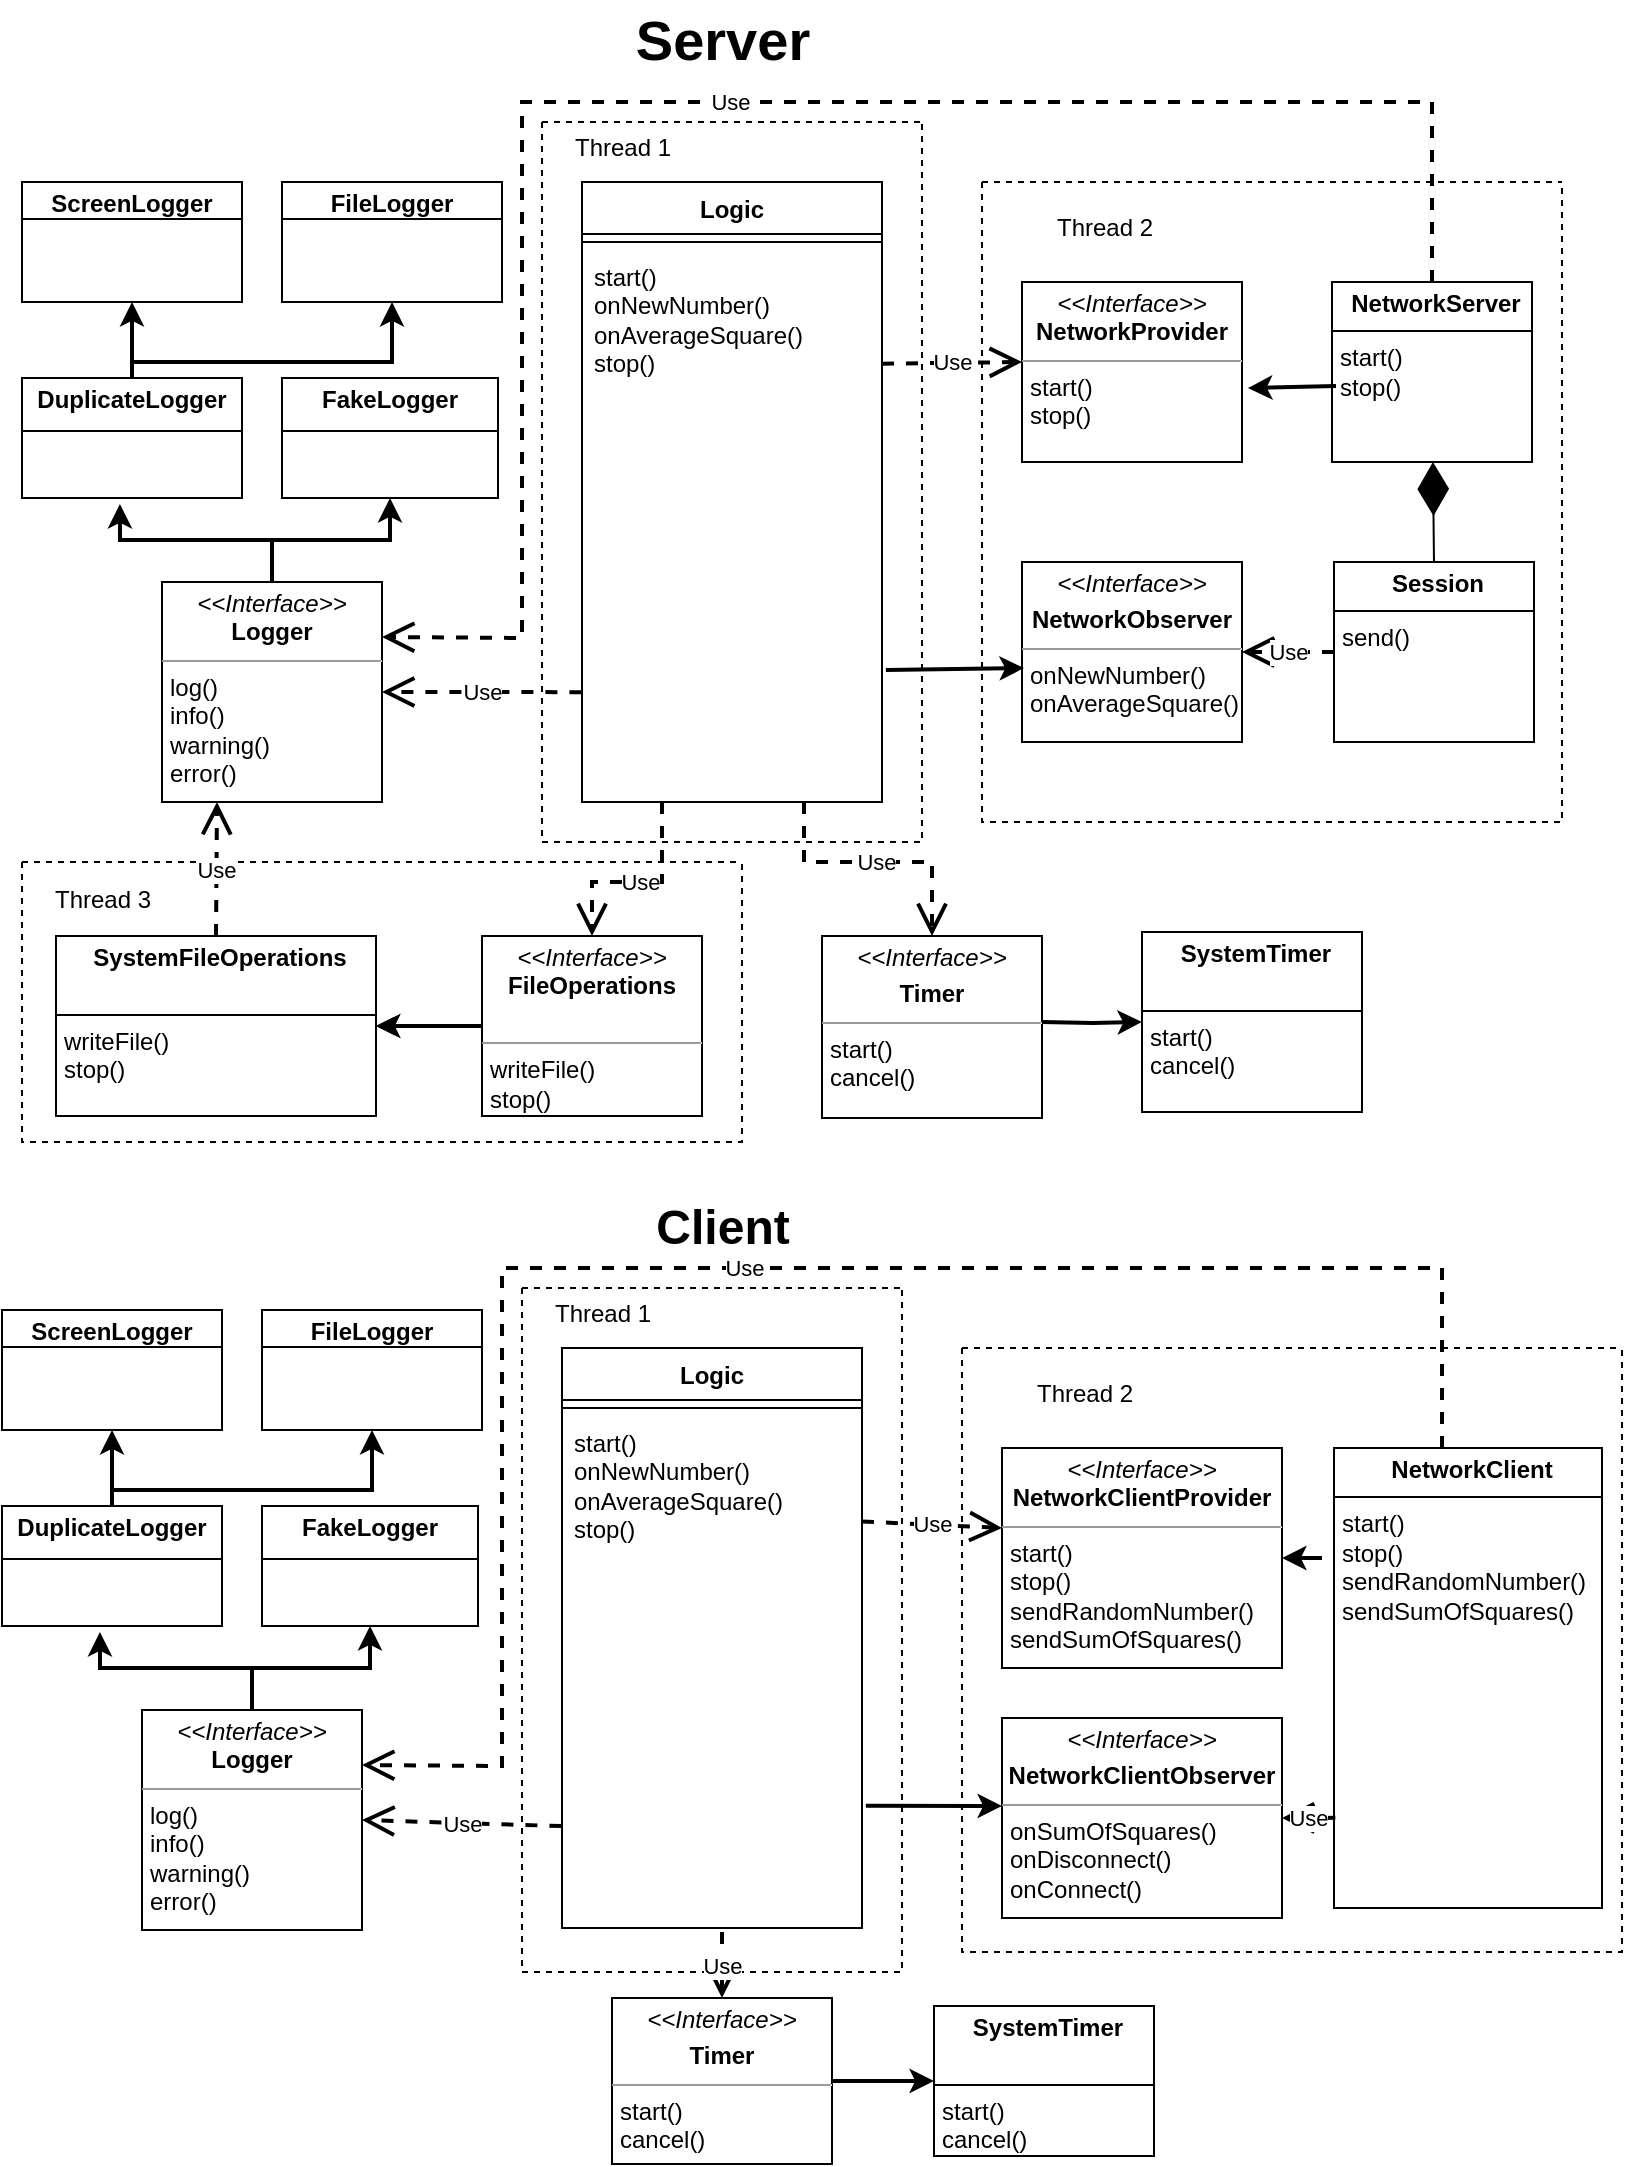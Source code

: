 <mxfile version="26.2.2">
  <diagram name="Page-1" id="c4acf3e9-155e-7222-9cf6-157b1a14988f">
    <mxGraphModel dx="844" dy="545" grid="1" gridSize="10" guides="1" tooltips="1" connect="1" arrows="1" fold="1" page="1" pageScale="1" pageWidth="850" pageHeight="1100" background="none" math="0" shadow="0">
      <root>
        <mxCell id="0" />
        <mxCell id="1" parent="0" />
        <mxCell id="ifsXWIb-73GObZmsJjH4-14" style="edgeStyle=orthogonalEdgeStyle;rounded=0;orthogonalLoop=1;jettySize=auto;html=1;exitX=0.5;exitY=0;exitDx=0;exitDy=0;entryX=0.5;entryY=1;entryDx=0;entryDy=0;strokeWidth=2;" parent="1" source="5d2195bd80daf111-19" target="awYQYSeKbYUx0vMZh93B-6" edge="1">
          <mxGeometry relative="1" as="geometry" />
        </mxCell>
        <mxCell id="5d2195bd80daf111-19" value="&lt;p style=&quot;margin:0px;margin-top:4px;text-align:center;&quot;&gt;&lt;i&gt;&amp;lt;&amp;lt;Interface&amp;gt;&amp;gt;&lt;/i&gt;&lt;br&gt;&lt;b&gt;Logger&lt;/b&gt;&lt;/p&gt;&lt;hr size=&quot;1&quot;&gt;&lt;p style=&quot;margin:0px;margin-left:4px;&quot;&gt;log()&lt;/p&gt;&lt;p style=&quot;margin:0px;margin-left:4px;&quot;&gt;info()&lt;/p&gt;&lt;p style=&quot;margin:0px;margin-left:4px;&quot;&gt;warning()&lt;/p&gt;&lt;p style=&quot;margin:0px;margin-left:4px;&quot;&gt;error()&lt;/p&gt;" style="verticalAlign=top;align=left;overflow=fill;fontSize=12;fontFamily=Helvetica;html=1;rounded=0;shadow=0;comic=0;labelBackgroundColor=none;strokeWidth=1" parent="1" vertex="1">
          <mxGeometry x="120" y="305" width="110" height="110" as="geometry" />
        </mxCell>
        <mxCell id="awYQYSeKbYUx0vMZh93B-1" value="Logic" style="swimlane;fontStyle=1;align=center;verticalAlign=top;childLayout=stackLayout;horizontal=1;startSize=26;horizontalStack=0;resizeParent=1;resizeParentMax=0;resizeLast=0;collapsible=1;marginBottom=0;whiteSpace=wrap;html=1;" parent="1" vertex="1">
          <mxGeometry x="330" y="105" width="150" height="310" as="geometry" />
        </mxCell>
        <mxCell id="awYQYSeKbYUx0vMZh93B-3" value="" style="line;strokeWidth=1;fillColor=none;align=left;verticalAlign=middle;spacingTop=-1;spacingLeft=3;spacingRight=3;rotatable=0;labelPosition=right;points=[];portConstraint=eastwest;strokeColor=inherit;" parent="awYQYSeKbYUx0vMZh93B-1" vertex="1">
          <mxGeometry y="26" width="150" height="8" as="geometry" />
        </mxCell>
        <mxCell id="awYQYSeKbYUx0vMZh93B-4" value="&lt;div&gt;start()&lt;/div&gt;&lt;div&gt;onNewNumber()&lt;/div&gt;&lt;div&gt;onAverageSquare()&amp;nbsp;&lt;/div&gt;&lt;div&gt;&lt;span style=&quot;background-color: transparent; color: light-dark(rgb(0, 0, 0), rgb(255, 255, 255));&quot;&gt;stop()&lt;/span&gt;&lt;/div&gt;" style="text;strokeColor=none;fillColor=none;align=left;verticalAlign=top;spacingLeft=4;spacingRight=4;overflow=hidden;rotatable=0;points=[[0,0.5],[1,0.5]];portConstraint=eastwest;whiteSpace=wrap;html=1;" parent="awYQYSeKbYUx0vMZh93B-1" vertex="1">
          <mxGeometry y="34" width="150" height="276" as="geometry" />
        </mxCell>
        <mxCell id="awYQYSeKbYUx0vMZh93B-7" value="&lt;p style=&quot;margin:0px;margin-top:4px;text-align:center;&quot;&gt;&lt;/p&gt;&lt;div style=&quot;text-align: center; height: 2px;&quot;&gt;&lt;b&gt;DuplicateLogger&lt;/b&gt;&lt;/div&gt;&lt;div style=&quot;text-align: center;&quot;&gt;&lt;br&gt;&lt;/div&gt;&lt;hr size=&quot;1&quot; style=&quot;border-style:solid;&quot;&gt;&lt;div style=&quot;height:2px;&quot;&gt;&lt;/div&gt;" style="verticalAlign=top;align=left;overflow=fill;html=1;whiteSpace=wrap;" parent="1" vertex="1">
          <mxGeometry x="50" y="203" width="110" height="60" as="geometry" />
        </mxCell>
        <mxCell id="awYQYSeKbYUx0vMZh93B-8" value="" style="endArrow=block;dashed=1;endFill=0;endSize=12;html=1;rounded=0;" parent="1" target="awYQYSeKbYUx0vMZh93B-6" edge="1">
          <mxGeometry width="160" relative="1" as="geometry">
            <mxPoint x="210" y="245" as="sourcePoint" />
            <mxPoint x="370" y="245" as="targetPoint" />
          </mxGeometry>
        </mxCell>
        <mxCell id="awYQYSeKbYUx0vMZh93B-6" value="&lt;p style=&quot;margin:0px;margin-top:4px;text-align:center;&quot;&gt;&lt;/p&gt;&lt;div style=&quot;text-align: center; height: 2px;&quot;&gt;&lt;b&gt;FakeLogger&lt;/b&gt;&lt;/div&gt;&lt;div style=&quot;text-align: center;&quot;&gt;&lt;br&gt;&lt;/div&gt;&lt;hr size=&quot;1&quot; style=&quot;border-style:solid;&quot;&gt;&lt;div style=&quot;height:2px;&quot;&gt;&lt;/div&gt;" style="verticalAlign=top;align=left;overflow=fill;html=1;whiteSpace=wrap;" parent="1" vertex="1">
          <mxGeometry x="180" y="203" width="108" height="60" as="geometry" />
        </mxCell>
        <mxCell id="awYQYSeKbYUx0vMZh93B-9" value="&lt;p style=&quot;margin:0px;margin-top:4px;text-align:center;&quot;&gt;&lt;/p&gt;&lt;div style=&quot;text-align: center; height: 2px;&quot;&gt;&lt;b&gt;ScreenLogger&lt;/b&gt;&lt;/div&gt;&lt;div style=&quot;text-align: center; height: 2px;&quot;&gt;&lt;b&gt;&lt;br&gt;&lt;/b&gt;&lt;/div&gt;&lt;div style=&quot;text-align: center; height: 2px;&quot;&gt;&lt;b&gt;&lt;br&gt;&lt;/b&gt;&lt;/div&gt;&lt;div style=&quot;text-align: center; height: 2px;&quot;&gt;&lt;b&gt;&lt;br&gt;&lt;/b&gt;&lt;/div&gt;&lt;hr size=&quot;1&quot; style=&quot;border-style:solid;&quot;&gt;&lt;div style=&quot;height:2px;&quot;&gt;&lt;/div&gt;" style="verticalAlign=top;align=left;overflow=fill;html=1;whiteSpace=wrap;" parent="1" vertex="1">
          <mxGeometry x="50" y="105" width="110" height="60" as="geometry" />
        </mxCell>
        <mxCell id="awYQYSeKbYUx0vMZh93B-10" value="&lt;p style=&quot;margin:0px;margin-top:4px;text-align:center;&quot;&gt;&lt;/p&gt;&lt;div style=&quot;text-align: center; height: 2px;&quot;&gt;&lt;b&gt;FileLogger&lt;/b&gt;&lt;/div&gt;&lt;div style=&quot;text-align: center; height: 2px;&quot;&gt;&lt;b&gt;&lt;br&gt;&lt;/b&gt;&lt;/div&gt;&lt;div style=&quot;text-align: center; height: 2px;&quot;&gt;&lt;b&gt;&lt;br&gt;&lt;/b&gt;&lt;/div&gt;&lt;div style=&quot;text-align: center; height: 2px;&quot;&gt;&lt;b&gt;&lt;br&gt;&lt;/b&gt;&lt;/div&gt;&lt;hr size=&quot;1&quot; style=&quot;text-align: center; border-style: solid;&quot;&gt;&lt;div style=&quot;text-align: center; height: 2px;&quot;&gt;&lt;/div&gt;" style="verticalAlign=top;align=left;overflow=fill;html=1;whiteSpace=wrap;" parent="1" vertex="1">
          <mxGeometry x="180" y="105" width="110" height="60" as="geometry" />
        </mxCell>
        <mxCell id="awYQYSeKbYUx0vMZh93B-21" value="Use" style="endArrow=open;endSize=12;dashed=1;html=1;rounded=0;exitX=1;exitY=0.206;exitDx=0;exitDy=0;exitPerimeter=0;strokeWidth=2;" parent="1" source="awYQYSeKbYUx0vMZh93B-4" edge="1">
          <mxGeometry width="160" relative="1" as="geometry">
            <mxPoint x="340" y="375" as="sourcePoint" />
            <mxPoint x="550" y="195" as="targetPoint" />
          </mxGeometry>
        </mxCell>
        <mxCell id="ifsXWIb-73GObZmsJjH4-1" value="&lt;font style=&quot;font-size: 28px;&quot;&gt;Server&lt;/font&gt;" style="text;strokeColor=none;fillColor=none;html=1;fontSize=24;fontStyle=1;verticalAlign=middle;align=center;" parent="1" vertex="1">
          <mxGeometry x="350" y="14" width="100" height="40" as="geometry" />
        </mxCell>
        <mxCell id="9rtWaW6Knd6fskqEHbHs-8" value="" style="edgeStyle=orthogonalEdgeStyle;rounded=0;orthogonalLoop=1;jettySize=auto;html=1;" edge="1" parent="1" source="ifsXWIb-73GObZmsJjH4-2" target="ifsXWIb-73GObZmsJjH4-4">
          <mxGeometry relative="1" as="geometry" />
        </mxCell>
        <mxCell id="ifsXWIb-73GObZmsJjH4-2" value="&lt;p style=&quot;margin:0px;margin-top:4px;text-align:center;&quot;&gt;&lt;i&gt;&amp;lt;&amp;lt;Interface&amp;gt;&amp;gt;&lt;/i&gt;&lt;br&gt;&lt;b&gt;FileOperations&lt;/b&gt;&lt;/p&gt;&lt;p style=&quot;margin:0px;margin-left:4px;&quot;&gt;&lt;br&gt;&lt;/p&gt;&lt;hr size=&quot;1&quot;&gt;&lt;p style=&quot;margin:0px;margin-left:4px;&quot;&gt;writeFile()&lt;/p&gt;&lt;p style=&quot;margin:0px;margin-left:4px;&quot;&gt;stop()&lt;/p&gt;" style="verticalAlign=top;align=left;overflow=fill;fontSize=12;fontFamily=Helvetica;html=1;rounded=0;shadow=0;comic=0;labelBackgroundColor=none;strokeWidth=1" parent="1" vertex="1">
          <mxGeometry x="280" y="482" width="110" height="90" as="geometry" />
        </mxCell>
        <mxCell id="ifsXWIb-73GObZmsJjH4-4" value="&lt;p style=&quot;margin:0px;margin-top:4px;text-align:center;&quot;&gt;&lt;/p&gt;&lt;p style=&quot;text-align: center; margin: 0px 0px 0px 4px;&quot;&gt;&lt;b&gt;SystemFileOperations&lt;/b&gt;&lt;/p&gt;&lt;p style=&quot;text-align: center; margin: 0px 0px 0px 4px;&quot;&gt;&lt;br&gt;&lt;/p&gt;&lt;hr size=&quot;1&quot; style=&quot;border-style:solid;&quot;&gt;&lt;p style=&quot;text-wrap-mode: nowrap; margin: 0px 0px 0px 4px;&quot;&gt;writeFile()&lt;/p&gt;&lt;p style=&quot;text-wrap-mode: nowrap; margin: 0px 0px 0px 4px;&quot;&gt;stop()&lt;/p&gt;" style="verticalAlign=top;align=left;overflow=fill;html=1;whiteSpace=wrap;" parent="1" vertex="1">
          <mxGeometry x="67" y="482" width="160" height="90" as="geometry" />
        </mxCell>
        <mxCell id="ifsXWIb-73GObZmsJjH4-7" value="Use" style="endArrow=open;endSize=12;dashed=1;html=1;rounded=0;entryX=1;entryY=0.5;entryDx=0;entryDy=0;strokeWidth=2;exitX=-0.002;exitY=0.801;exitDx=0;exitDy=0;exitPerimeter=0;" parent="1" target="5d2195bd80daf111-19" edge="1" source="awYQYSeKbYUx0vMZh93B-4">
          <mxGeometry width="160" relative="1" as="geometry">
            <mxPoint x="328" y="375" as="sourcePoint" />
            <mxPoint x="560" y="205" as="targetPoint" />
          </mxGeometry>
        </mxCell>
        <mxCell id="ifsXWIb-73GObZmsJjH4-8" value="Use" style="endArrow=open;endSize=12;dashed=1;html=1;rounded=0;strokeWidth=2;entryX=0.5;entryY=0;entryDx=0;entryDy=0;" parent="1" target="ifsXWIb-73GObZmsJjH4-2" edge="1">
          <mxGeometry width="160" relative="1" as="geometry">
            <mxPoint x="370" y="415" as="sourcePoint" />
            <mxPoint x="340" y="475" as="targetPoint" />
            <Array as="points">
              <mxPoint x="370" y="455" />
              <mxPoint x="335" y="455" />
            </Array>
          </mxGeometry>
        </mxCell>
        <mxCell id="ifsXWIb-73GObZmsJjH4-9" value="&lt;p style=&quot;margin:0px;margin-top:4px;text-align:center;&quot;&gt;&lt;i&gt;&amp;lt;&amp;lt;Interface&amp;gt;&amp;gt;&lt;/i&gt;&lt;br&gt;&lt;b&gt;NetworkProvider&lt;/b&gt;&lt;/p&gt;&lt;hr size=&quot;1&quot;&gt;&lt;p style=&quot;margin:0px;margin-left:4px;&quot;&gt;start()&lt;/p&gt;&lt;p style=&quot;margin:0px;margin-left:4px;&quot;&gt;stop()&lt;/p&gt;" style="verticalAlign=top;align=left;overflow=fill;fontSize=12;fontFamily=Helvetica;html=1;rounded=0;shadow=0;comic=0;labelBackgroundColor=none;strokeWidth=1" parent="1" vertex="1">
          <mxGeometry x="550" y="155" width="110" height="90" as="geometry" />
        </mxCell>
        <mxCell id="ifsXWIb-73GObZmsJjH4-10" value="&lt;p style=&quot;margin:0px;margin-top:4px;text-align:center;&quot;&gt;&lt;i&gt;&amp;lt;&amp;lt;Interface&amp;gt;&amp;gt;&lt;/i&gt;&lt;br&gt;&lt;/p&gt;&lt;p style=&quot;margin:0px;margin-top:4px;text-align:center;&quot;&gt;&lt;b style=&quot;&quot;&gt;NetworkObserver&lt;/b&gt;&lt;/p&gt;&lt;hr size=&quot;1&quot;&gt;&lt;p style=&quot;margin:0px;margin-left:4px;&quot;&gt;onNewNumber()&lt;/p&gt;&lt;p style=&quot;margin:0px;margin-left:4px;&quot;&gt;onAverageSquare()&lt;/p&gt;" style="verticalAlign=top;align=left;overflow=fill;fontSize=12;fontFamily=Helvetica;html=1;rounded=0;shadow=0;comic=0;labelBackgroundColor=none;strokeWidth=1" parent="1" vertex="1">
          <mxGeometry x="550" y="295" width="110" height="90" as="geometry" />
        </mxCell>
        <mxCell id="ifsXWIb-73GObZmsJjH4-12" style="edgeStyle=orthogonalEdgeStyle;rounded=0;orthogonalLoop=1;jettySize=auto;html=1;entryX=0.445;entryY=1.05;entryDx=0;entryDy=0;entryPerimeter=0;strokeWidth=2;" parent="1" source="5d2195bd80daf111-19" target="awYQYSeKbYUx0vMZh93B-7" edge="1">
          <mxGeometry relative="1" as="geometry" />
        </mxCell>
        <mxCell id="ifsXWIb-73GObZmsJjH4-19" value="" style="endArrow=classic;html=1;rounded=0;entryX=0.5;entryY=1;entryDx=0;entryDy=0;strokeWidth=2;exitX=0.5;exitY=0;exitDx=0;exitDy=0;" parent="1" source="awYQYSeKbYUx0vMZh93B-7" target="awYQYSeKbYUx0vMZh93B-10" edge="1">
          <mxGeometry width="50" height="50" relative="1" as="geometry">
            <mxPoint x="130" y="205" as="sourcePoint" />
            <mxPoint x="450" y="225" as="targetPoint" />
            <Array as="points">
              <mxPoint x="105" y="195" />
              <mxPoint x="235" y="195" />
            </Array>
          </mxGeometry>
        </mxCell>
        <mxCell id="ifsXWIb-73GObZmsJjH4-21" value="" style="endArrow=classic;html=1;rounded=0;entryX=0.009;entryY=0.589;entryDx=0;entryDy=0;entryPerimeter=0;exitX=1.013;exitY=0.761;exitDx=0;exitDy=0;exitPerimeter=0;strokeWidth=2;" parent="1" source="awYQYSeKbYUx0vMZh93B-4" target="ifsXWIb-73GObZmsJjH4-10" edge="1">
          <mxGeometry width="50" height="50" relative="1" as="geometry">
            <mxPoint x="400" y="275" as="sourcePoint" />
            <mxPoint x="450" y="225" as="targetPoint" />
          </mxGeometry>
        </mxCell>
        <mxCell id="ifsXWIb-73GObZmsJjH4-23" value="" style="endArrow=classic;html=1;rounded=0;entryX=1;entryY=0.5;entryDx=0;entryDy=0;exitX=0;exitY=0.5;exitDx=0;exitDy=0;strokeWidth=2;" parent="1" source="ifsXWIb-73GObZmsJjH4-2" target="ifsXWIb-73GObZmsJjH4-4" edge="1">
          <mxGeometry width="50" height="50" relative="1" as="geometry">
            <mxPoint x="490" y="357" as="sourcePoint" />
            <mxPoint x="561" y="358" as="targetPoint" />
          </mxGeometry>
        </mxCell>
        <mxCell id="ifsXWIb-73GObZmsJjH4-26" value="&lt;p style=&quot;margin:0px;margin-top:4px;text-align:center;&quot;&gt;&lt;/p&gt;&lt;p style=&quot;text-align: center; margin: 0px 0px 0px 4px;&quot;&gt;&lt;b&gt;Session&lt;/b&gt;&lt;/p&gt;&lt;hr size=&quot;1&quot; style=&quot;border-style:solid;&quot;&gt;&lt;p style=&quot;margin: 0px 0px 0px 4px;&quot;&gt;&lt;span style=&quot;text-wrap-mode: nowrap;&quot;&gt;send()&lt;/span&gt;&lt;/p&gt;" style="verticalAlign=top;align=left;overflow=fill;html=1;whiteSpace=wrap;" parent="1" vertex="1">
          <mxGeometry x="706" y="295" width="100" height="90" as="geometry" />
        </mxCell>
        <mxCell id="ifsXWIb-73GObZmsJjH4-28" value="&lt;p style=&quot;margin:0px;margin-top:4px;text-align:center;&quot;&gt;&lt;/p&gt;&lt;p style=&quot;text-align: center; margin: 0px 0px 0px 4px;&quot;&gt;&lt;b&gt;NetworkServer&lt;/b&gt;&lt;/p&gt;&lt;hr size=&quot;1&quot; style=&quot;border-style:solid;&quot;&gt;&lt;p style=&quot;text-wrap-mode: nowrap; margin: 0px 0px 0px 4px;&quot;&gt;start()&lt;/p&gt;&lt;p style=&quot;text-wrap-mode: nowrap; margin: 0px 0px 0px 4px;&quot;&gt;stop()&lt;/p&gt;" style="verticalAlign=top;align=left;overflow=fill;html=1;whiteSpace=wrap;" parent="1" vertex="1">
          <mxGeometry x="705" y="155" width="100" height="90" as="geometry" />
        </mxCell>
        <mxCell id="ifsXWIb-73GObZmsJjH4-29" value="Use" style="endArrow=open;endSize=12;dashed=1;html=1;rounded=0;exitX=0;exitY=0.5;exitDx=0;exitDy=0;strokeWidth=2;entryX=1;entryY=0.5;entryDx=0;entryDy=0;" parent="1" source="ifsXWIb-73GObZmsJjH4-26" target="ifsXWIb-73GObZmsJjH4-10" edge="1">
          <mxGeometry width="160" relative="1" as="geometry">
            <mxPoint x="493" y="206" as="sourcePoint" />
            <mxPoint x="560" y="205" as="targetPoint" />
          </mxGeometry>
        </mxCell>
        <mxCell id="ifsXWIb-73GObZmsJjH4-31" value="" style="endArrow=classic;html=1;rounded=0;entryX=1.027;entryY=0.589;entryDx=0;entryDy=0;entryPerimeter=0;strokeWidth=2;exitX=0.02;exitY=0.578;exitDx=0;exitDy=0;exitPerimeter=0;" parent="1" source="ifsXWIb-73GObZmsJjH4-28" target="ifsXWIb-73GObZmsJjH4-9" edge="1">
          <mxGeometry width="50" height="50" relative="1" as="geometry">
            <mxPoint x="699" y="208" as="sourcePoint" />
            <mxPoint x="561" y="358" as="targetPoint" />
          </mxGeometry>
        </mxCell>
        <mxCell id="ifsXWIb-73GObZmsJjH4-34" value="" style="endArrow=diamondThin;endFill=1;endSize=24;html=1;rounded=0;exitX=0.5;exitY=0;exitDx=0;exitDy=0;" parent="1" source="ifsXWIb-73GObZmsJjH4-26" target="ifsXWIb-73GObZmsJjH4-28" edge="1">
          <mxGeometry width="160" relative="1" as="geometry">
            <mxPoint x="350" y="245" as="sourcePoint" />
            <mxPoint x="510" y="245" as="targetPoint" />
          </mxGeometry>
        </mxCell>
        <mxCell id="ifsXWIb-73GObZmsJjH4-36" value="" style="swimlane;startSize=0;dashed=1;" parent="1" vertex="1">
          <mxGeometry x="50" y="445" width="360" height="140" as="geometry" />
        </mxCell>
        <mxCell id="ifsXWIb-73GObZmsJjH4-37" value="Thread 3" style="text;html=1;align=center;verticalAlign=middle;resizable=0;points=[];autosize=1;strokeColor=none;fillColor=none;" parent="1" vertex="1">
          <mxGeometry x="55" y="449" width="70" height="30" as="geometry" />
        </mxCell>
        <mxCell id="ifsXWIb-73GObZmsJjH4-38" value="" style="swimlane;startSize=0;dashed=1;" parent="1" vertex="1">
          <mxGeometry x="530" y="105" width="290" height="320" as="geometry" />
        </mxCell>
        <mxCell id="ifsXWIb-73GObZmsJjH4-40" value="Thread 2" style="text;html=1;align=center;verticalAlign=middle;resizable=0;points=[];autosize=1;strokeColor=none;fillColor=none;" parent="1" vertex="1">
          <mxGeometry x="556" y="113" width="70" height="30" as="geometry" />
        </mxCell>
        <mxCell id="ifsXWIb-73GObZmsJjH4-41" value="" style="swimlane;startSize=0;dashed=1;" parent="1" vertex="1">
          <mxGeometry x="310" y="75" width="190" height="360" as="geometry" />
        </mxCell>
        <mxCell id="ifsXWIb-73GObZmsJjH4-42" value="Thread 1" style="text;html=1;align=center;verticalAlign=middle;resizable=0;points=[];autosize=1;strokeColor=none;fillColor=none;" parent="1" vertex="1">
          <mxGeometry x="315" y="73" width="70" height="30" as="geometry" />
        </mxCell>
        <mxCell id="ifsXWIb-73GObZmsJjH4-44" value="Client" style="text;strokeColor=none;fillColor=none;html=1;fontSize=24;fontStyle=1;verticalAlign=middle;align=center;" parent="1" vertex="1">
          <mxGeometry x="350" y="608" width="100" height="40" as="geometry" />
        </mxCell>
        <mxCell id="9rtWaW6Knd6fskqEHbHs-1" value="&lt;p style=&quot;margin:0px;margin-top:4px;text-align:center;&quot;&gt;&lt;i&gt;&amp;lt;&amp;lt;Interface&amp;gt;&amp;gt;&lt;/i&gt;&lt;/p&gt;&lt;p style=&quot;margin:0px;margin-top:4px;text-align:center;&quot;&gt;&lt;b&gt;Timer&lt;/b&gt;&lt;br&gt;&lt;/p&gt;&lt;hr size=&quot;1&quot;&gt;&lt;p style=&quot;margin:0px;margin-left:4px;&quot;&gt;start()&lt;/p&gt;&lt;p style=&quot;margin:0px;margin-left:4px;&quot;&gt;cancel()&lt;/p&gt;" style="verticalAlign=top;align=left;overflow=fill;fontSize=12;fontFamily=Helvetica;html=1;rounded=0;shadow=0;comic=0;labelBackgroundColor=none;strokeWidth=1" vertex="1" parent="1">
          <mxGeometry x="450" y="482" width="110" height="91" as="geometry" />
        </mxCell>
        <mxCell id="9rtWaW6Knd6fskqEHbHs-2" value="&lt;p style=&quot;margin:0px;margin-top:4px;text-align:center;&quot;&gt;&lt;/p&gt;&lt;p style=&quot;text-align: center; margin: 0px 0px 0px 4px;&quot;&gt;&lt;b&gt;SystemTimer&lt;/b&gt;&lt;/p&gt;&lt;p style=&quot;text-align: center; margin: 0px 0px 0px 4px;&quot;&gt;&lt;br&gt;&lt;/p&gt;&lt;hr size=&quot;1&quot; style=&quot;border-style:solid;&quot;&gt;&lt;p style=&quot;text-wrap-mode: nowrap; margin: 0px 0px 0px 4px;&quot;&gt;start()&lt;/p&gt;&lt;p style=&quot;text-wrap-mode: nowrap; margin: 0px 0px 0px 4px;&quot;&gt;cancel()&lt;/p&gt;" style="verticalAlign=top;align=left;overflow=fill;html=1;whiteSpace=wrap;" vertex="1" parent="1">
          <mxGeometry x="610" y="480" width="110" height="90" as="geometry" />
        </mxCell>
        <mxCell id="9rtWaW6Knd6fskqEHbHs-6" value="Use" style="endArrow=open;endSize=12;dashed=1;html=1;rounded=0;entryX=0.5;entryY=0;entryDx=0;entryDy=0;strokeWidth=2;exitX=0.74;exitY=1;exitDx=0;exitDy=0;exitPerimeter=0;" edge="1" parent="1" source="awYQYSeKbYUx0vMZh93B-4" target="9rtWaW6Knd6fskqEHbHs-1">
          <mxGeometry width="160" relative="1" as="geometry">
            <mxPoint x="380" y="425" as="sourcePoint" />
            <mxPoint x="345" y="492" as="targetPoint" />
            <Array as="points">
              <mxPoint x="441" y="445" />
              <mxPoint x="505" y="445" />
            </Array>
          </mxGeometry>
        </mxCell>
        <mxCell id="9rtWaW6Knd6fskqEHbHs-9" value="" style="edgeStyle=orthogonalEdgeStyle;rounded=0;orthogonalLoop=1;jettySize=auto;html=1;entryX=0;entryY=0.5;entryDx=0;entryDy=0;strokeWidth=2;" edge="1" parent="1" target="9rtWaW6Knd6fskqEHbHs-2">
          <mxGeometry relative="1" as="geometry">
            <mxPoint x="560" y="525" as="sourcePoint" />
            <mxPoint x="237" y="537" as="targetPoint" />
          </mxGeometry>
        </mxCell>
        <mxCell id="9rtWaW6Knd6fskqEHbHs-13" value="Use" style="endArrow=open;endSize=12;dashed=1;html=1;rounded=0;entryX=1;entryY=0.25;entryDx=0;entryDy=0;strokeWidth=2;exitX=0.5;exitY=0;exitDx=0;exitDy=0;" edge="1" parent="1" source="ifsXWIb-73GObZmsJjH4-28" target="5d2195bd80daf111-19">
          <mxGeometry width="160" relative="1" as="geometry">
            <mxPoint x="820" y="95" as="sourcePoint" />
            <mxPoint x="230" y="370" as="targetPoint" />
            <Array as="points">
              <mxPoint x="755" y="65" />
              <mxPoint x="300" y="65" />
              <mxPoint x="300" y="333" />
            </Array>
          </mxGeometry>
        </mxCell>
        <mxCell id="9rtWaW6Knd6fskqEHbHs-18" value="Use" style="endArrow=open;endSize=12;dashed=1;html=1;rounded=0;entryX=0.25;entryY=1;entryDx=0;entryDy=0;strokeWidth=2;exitX=0.5;exitY=0;exitDx=0;exitDy=0;" edge="1" parent="1" source="ifsXWIb-73GObZmsJjH4-4" target="5d2195bd80daf111-19">
          <mxGeometry width="160" relative="1" as="geometry">
            <mxPoint x="338" y="385" as="sourcePoint" />
            <mxPoint x="240" y="385" as="targetPoint" />
          </mxGeometry>
        </mxCell>
        <mxCell id="9rtWaW6Knd6fskqEHbHs-19" value="" style="endArrow=classic;html=1;rounded=0;entryX=0.5;entryY=1;entryDx=0;entryDy=0;strokeWidth=2;exitX=0.5;exitY=0;exitDx=0;exitDy=0;" edge="1" parent="1" source="awYQYSeKbYUx0vMZh93B-7" target="awYQYSeKbYUx0vMZh93B-9">
          <mxGeometry width="50" height="50" relative="1" as="geometry">
            <mxPoint x="115" y="218" as="sourcePoint" />
            <mxPoint x="245" y="175" as="targetPoint" />
            <Array as="points" />
          </mxGeometry>
        </mxCell>
        <mxCell id="9rtWaW6Knd6fskqEHbHs-20" style="edgeStyle=orthogonalEdgeStyle;rounded=0;orthogonalLoop=1;jettySize=auto;html=1;exitX=0.5;exitY=0;exitDx=0;exitDy=0;entryX=0.5;entryY=1;entryDx=0;entryDy=0;strokeWidth=2;" edge="1" parent="1" source="9rtWaW6Knd6fskqEHbHs-21" target="9rtWaW6Knd6fskqEHbHs-27">
          <mxGeometry relative="1" as="geometry" />
        </mxCell>
        <mxCell id="9rtWaW6Knd6fskqEHbHs-21" value="&lt;p style=&quot;margin:0px;margin-top:4px;text-align:center;&quot;&gt;&lt;i&gt;&amp;lt;&amp;lt;Interface&amp;gt;&amp;gt;&lt;/i&gt;&lt;br&gt;&lt;b&gt;Logger&lt;/b&gt;&lt;/p&gt;&lt;hr size=&quot;1&quot;&gt;&lt;p style=&quot;margin:0px;margin-left:4px;&quot;&gt;log()&lt;/p&gt;&lt;p style=&quot;margin:0px;margin-left:4px;&quot;&gt;info()&lt;/p&gt;&lt;p style=&quot;margin:0px;margin-left:4px;&quot;&gt;warning()&lt;/p&gt;&lt;p style=&quot;margin:0px;margin-left:4px;&quot;&gt;error()&lt;/p&gt;" style="verticalAlign=top;align=left;overflow=fill;fontSize=12;fontFamily=Helvetica;html=1;rounded=0;shadow=0;comic=0;labelBackgroundColor=none;strokeWidth=1" vertex="1" parent="1">
          <mxGeometry x="110" y="869" width="110" height="110" as="geometry" />
        </mxCell>
        <mxCell id="9rtWaW6Knd6fskqEHbHs-22" value="Logic" style="swimlane;fontStyle=1;align=center;verticalAlign=top;childLayout=stackLayout;horizontal=1;startSize=26;horizontalStack=0;resizeParent=1;resizeParentMax=0;resizeLast=0;collapsible=1;marginBottom=0;whiteSpace=wrap;html=1;" vertex="1" parent="1">
          <mxGeometry x="320" y="688" width="150" height="290" as="geometry" />
        </mxCell>
        <mxCell id="9rtWaW6Knd6fskqEHbHs-23" value="" style="line;strokeWidth=1;fillColor=none;align=left;verticalAlign=middle;spacingTop=-1;spacingLeft=3;spacingRight=3;rotatable=0;labelPosition=right;points=[];portConstraint=eastwest;strokeColor=inherit;" vertex="1" parent="9rtWaW6Knd6fskqEHbHs-22">
          <mxGeometry y="26" width="150" height="8" as="geometry" />
        </mxCell>
        <mxCell id="9rtWaW6Knd6fskqEHbHs-24" value="&lt;div&gt;start()&lt;/div&gt;&lt;div&gt;onNewNumber()&lt;/div&gt;&lt;div&gt;onAverageSquare()&amp;nbsp;&lt;/div&gt;&lt;div&gt;&lt;span style=&quot;background-color: transparent; color: light-dark(rgb(0, 0, 0), rgb(255, 255, 255));&quot;&gt;stop()&lt;/span&gt;&lt;/div&gt;" style="text;strokeColor=none;fillColor=none;align=left;verticalAlign=top;spacingLeft=4;spacingRight=4;overflow=hidden;rotatable=0;points=[[0,0.5],[1,0.5]];portConstraint=eastwest;whiteSpace=wrap;html=1;" vertex="1" parent="9rtWaW6Knd6fskqEHbHs-22">
          <mxGeometry y="34" width="150" height="256" as="geometry" />
        </mxCell>
        <mxCell id="9rtWaW6Knd6fskqEHbHs-25" value="&lt;p style=&quot;margin:0px;margin-top:4px;text-align:center;&quot;&gt;&lt;/p&gt;&lt;div style=&quot;text-align: center; height: 2px;&quot;&gt;&lt;b&gt;DuplicateLogger&lt;/b&gt;&lt;/div&gt;&lt;div style=&quot;text-align: center;&quot;&gt;&lt;br&gt;&lt;/div&gt;&lt;hr size=&quot;1&quot; style=&quot;border-style:solid;&quot;&gt;&lt;div style=&quot;height:2px;&quot;&gt;&lt;/div&gt;" style="verticalAlign=top;align=left;overflow=fill;html=1;whiteSpace=wrap;" vertex="1" parent="1">
          <mxGeometry x="40" y="767" width="110" height="60" as="geometry" />
        </mxCell>
        <mxCell id="9rtWaW6Knd6fskqEHbHs-26" value="" style="endArrow=block;dashed=1;endFill=0;endSize=12;html=1;rounded=0;" edge="1" parent="1" target="9rtWaW6Knd6fskqEHbHs-27">
          <mxGeometry width="160" relative="1" as="geometry">
            <mxPoint x="200" y="809" as="sourcePoint" />
            <mxPoint x="360" y="809" as="targetPoint" />
          </mxGeometry>
        </mxCell>
        <mxCell id="9rtWaW6Knd6fskqEHbHs-27" value="&lt;p style=&quot;margin:0px;margin-top:4px;text-align:center;&quot;&gt;&lt;/p&gt;&lt;div style=&quot;text-align: center; height: 2px;&quot;&gt;&lt;b&gt;FakeLogger&lt;/b&gt;&lt;/div&gt;&lt;div style=&quot;text-align: center;&quot;&gt;&lt;br&gt;&lt;/div&gt;&lt;hr size=&quot;1&quot; style=&quot;border-style:solid;&quot;&gt;&lt;div style=&quot;height:2px;&quot;&gt;&lt;/div&gt;" style="verticalAlign=top;align=left;overflow=fill;html=1;whiteSpace=wrap;" vertex="1" parent="1">
          <mxGeometry x="170" y="767" width="108" height="60" as="geometry" />
        </mxCell>
        <mxCell id="9rtWaW6Knd6fskqEHbHs-28" value="&lt;p style=&quot;margin:0px;margin-top:4px;text-align:center;&quot;&gt;&lt;/p&gt;&lt;div style=&quot;text-align: center; height: 2px;&quot;&gt;&lt;b&gt;ScreenLogger&lt;/b&gt;&lt;/div&gt;&lt;div style=&quot;text-align: center; height: 2px;&quot;&gt;&lt;b&gt;&lt;br&gt;&lt;/b&gt;&lt;/div&gt;&lt;div style=&quot;text-align: center; height: 2px;&quot;&gt;&lt;b&gt;&lt;br&gt;&lt;/b&gt;&lt;/div&gt;&lt;div style=&quot;text-align: center; height: 2px;&quot;&gt;&lt;b&gt;&lt;br&gt;&lt;/b&gt;&lt;/div&gt;&lt;hr size=&quot;1&quot; style=&quot;border-style:solid;&quot;&gt;&lt;div style=&quot;height:2px;&quot;&gt;&lt;/div&gt;" style="verticalAlign=top;align=left;overflow=fill;html=1;whiteSpace=wrap;" vertex="1" parent="1">
          <mxGeometry x="40" y="669" width="110" height="60" as="geometry" />
        </mxCell>
        <mxCell id="9rtWaW6Knd6fskqEHbHs-29" value="&lt;p style=&quot;margin:0px;margin-top:4px;text-align:center;&quot;&gt;&lt;/p&gt;&lt;div style=&quot;text-align: center; height: 2px;&quot;&gt;&lt;b&gt;FileLogger&lt;/b&gt;&lt;/div&gt;&lt;div style=&quot;text-align: center; height: 2px;&quot;&gt;&lt;b&gt;&lt;br&gt;&lt;/b&gt;&lt;/div&gt;&lt;div style=&quot;text-align: center; height: 2px;&quot;&gt;&lt;b&gt;&lt;br&gt;&lt;/b&gt;&lt;/div&gt;&lt;div style=&quot;text-align: center; height: 2px;&quot;&gt;&lt;b&gt;&lt;br&gt;&lt;/b&gt;&lt;/div&gt;&lt;hr size=&quot;1&quot; style=&quot;text-align: center; border-style: solid;&quot;&gt;&lt;div style=&quot;text-align: center; height: 2px;&quot;&gt;&lt;/div&gt;" style="verticalAlign=top;align=left;overflow=fill;html=1;whiteSpace=wrap;" vertex="1" parent="1">
          <mxGeometry x="170" y="669" width="110" height="60" as="geometry" />
        </mxCell>
        <mxCell id="9rtWaW6Knd6fskqEHbHs-30" value="Use" style="endArrow=open;endSize=12;dashed=1;html=1;rounded=0;exitX=1;exitY=0.206;exitDx=0;exitDy=0;exitPerimeter=0;strokeWidth=2;" edge="1" parent="1" source="9rtWaW6Knd6fskqEHbHs-24">
          <mxGeometry width="160" relative="1" as="geometry">
            <mxPoint x="330" y="958" as="sourcePoint" />
            <mxPoint x="540" y="778" as="targetPoint" />
          </mxGeometry>
        </mxCell>
        <mxCell id="9rtWaW6Knd6fskqEHbHs-34" value="Use" style="endArrow=open;endSize=12;dashed=1;html=1;rounded=0;entryX=1;entryY=0.5;entryDx=0;entryDy=0;strokeWidth=2;exitX=-0.002;exitY=0.801;exitDx=0;exitDy=0;exitPerimeter=0;" edge="1" parent="1" source="9rtWaW6Knd6fskqEHbHs-24" target="9rtWaW6Knd6fskqEHbHs-21">
          <mxGeometry width="160" relative="1" as="geometry">
            <mxPoint x="318" y="958" as="sourcePoint" />
            <mxPoint x="550" y="788" as="targetPoint" />
          </mxGeometry>
        </mxCell>
        <mxCell id="9rtWaW6Knd6fskqEHbHs-36" value="&lt;p style=&quot;margin:0px;margin-top:4px;text-align:center;&quot;&gt;&lt;i&gt;&amp;lt;&amp;lt;Interface&amp;gt;&amp;gt;&lt;/i&gt;&lt;br&gt;&lt;b&gt;NetworkClientProvider&lt;/b&gt;&lt;/p&gt;&lt;hr size=&quot;1&quot;&gt;&lt;p style=&quot;margin:0px;margin-left:4px;&quot;&gt;start()&lt;/p&gt;&lt;p style=&quot;margin:0px;margin-left:4px;&quot;&gt;stop()&lt;/p&gt;&lt;p style=&quot;margin:0px;margin-left:4px;&quot;&gt;sendRandomNumber()&lt;/p&gt;&lt;p style=&quot;margin:0px;margin-left:4px;&quot;&gt;sendSumOfSquares()&lt;/p&gt;" style="verticalAlign=top;align=left;overflow=fill;fontSize=12;fontFamily=Helvetica;html=1;rounded=0;shadow=0;comic=0;labelBackgroundColor=none;strokeWidth=1" vertex="1" parent="1">
          <mxGeometry x="540" y="738" width="140" height="110" as="geometry" />
        </mxCell>
        <mxCell id="9rtWaW6Knd6fskqEHbHs-37" value="&lt;p style=&quot;margin:0px;margin-top:4px;text-align:center;&quot;&gt;&lt;i&gt;&amp;lt;&amp;lt;Interface&amp;gt;&amp;gt;&lt;/i&gt;&lt;br&gt;&lt;/p&gt;&lt;p style=&quot;margin:0px;margin-top:4px;text-align:center;&quot;&gt;&lt;b style=&quot;&quot;&gt;NetworkClientObserver&lt;/b&gt;&lt;/p&gt;&lt;hr size=&quot;1&quot;&gt;&lt;p style=&quot;margin:0px;margin-left:4px;&quot;&gt;&lt;span style=&quot;background-color: transparent; color: light-dark(rgb(0, 0, 0), rgb(255, 255, 255));&quot;&gt;onSumOfSquares()&lt;/span&gt;&lt;/p&gt;&lt;p style=&quot;margin:0px;margin-left:4px;&quot;&gt;&lt;span style=&quot;background-color: transparent; color: light-dark(rgb(0, 0, 0), rgb(255, 255, 255));&quot;&gt;onDisconnect()&lt;/span&gt;&lt;/p&gt;&lt;p style=&quot;margin:0px;margin-left:4px;&quot;&gt;&lt;span style=&quot;background-color: transparent; color: light-dark(rgb(0, 0, 0), rgb(255, 255, 255));&quot;&gt;onConnect()&lt;/span&gt;&lt;/p&gt;" style="verticalAlign=top;align=left;overflow=fill;fontSize=12;fontFamily=Helvetica;html=1;rounded=0;shadow=0;comic=0;labelBackgroundColor=none;strokeWidth=1" vertex="1" parent="1">
          <mxGeometry x="540" y="873" width="140" height="100" as="geometry" />
        </mxCell>
        <mxCell id="9rtWaW6Knd6fskqEHbHs-38" style="edgeStyle=orthogonalEdgeStyle;rounded=0;orthogonalLoop=1;jettySize=auto;html=1;entryX=0.445;entryY=1.05;entryDx=0;entryDy=0;entryPerimeter=0;strokeWidth=2;" edge="1" parent="1" source="9rtWaW6Knd6fskqEHbHs-21" target="9rtWaW6Knd6fskqEHbHs-25">
          <mxGeometry relative="1" as="geometry" />
        </mxCell>
        <mxCell id="9rtWaW6Knd6fskqEHbHs-39" value="" style="endArrow=classic;html=1;rounded=0;entryX=0.5;entryY=1;entryDx=0;entryDy=0;strokeWidth=2;exitX=0.5;exitY=0;exitDx=0;exitDy=0;" edge="1" parent="1" source="9rtWaW6Knd6fskqEHbHs-25" target="9rtWaW6Knd6fskqEHbHs-29">
          <mxGeometry width="50" height="50" relative="1" as="geometry">
            <mxPoint x="120" y="769" as="sourcePoint" />
            <mxPoint x="440" y="789" as="targetPoint" />
            <Array as="points">
              <mxPoint x="95" y="759" />
              <mxPoint x="225" y="759" />
            </Array>
          </mxGeometry>
        </mxCell>
        <mxCell id="9rtWaW6Knd6fskqEHbHs-40" value="" style="endArrow=classic;html=1;rounded=0;exitX=1.013;exitY=0.761;exitDx=0;exitDy=0;exitPerimeter=0;strokeWidth=2;" edge="1" parent="1" source="9rtWaW6Knd6fskqEHbHs-24">
          <mxGeometry width="50" height="50" relative="1" as="geometry">
            <mxPoint x="390" y="858" as="sourcePoint" />
            <mxPoint x="540" y="917" as="targetPoint" />
          </mxGeometry>
        </mxCell>
        <mxCell id="9rtWaW6Knd6fskqEHbHs-43" value="&lt;p style=&quot;margin:0px;margin-top:4px;text-align:center;&quot;&gt;&lt;/p&gt;&lt;p style=&quot;text-align: center; margin: 0px 0px 0px 4px;&quot;&gt;&lt;b&gt;NetworkClient&lt;/b&gt;&lt;/p&gt;&lt;hr size=&quot;1&quot; style=&quot;border-style:solid;&quot;&gt;&lt;p style=&quot;text-wrap-mode: nowrap; margin: 0px 0px 0px 4px;&quot;&gt;start()&lt;/p&gt;&lt;p style=&quot;text-wrap-mode: nowrap; margin: 0px 0px 0px 4px;&quot;&gt;stop()&lt;/p&gt;&lt;p style=&quot;text-wrap-mode: nowrap; margin: 0px 0px 0px 4px;&quot;&gt;sendRandomNumber()&lt;/p&gt;&lt;p style=&quot;text-wrap-mode: nowrap; margin: 0px 0px 0px 4px;&quot;&gt;sendSumOfSquares()&lt;/p&gt;" style="verticalAlign=top;align=left;overflow=fill;html=1;whiteSpace=wrap;" vertex="1" parent="1">
          <mxGeometry x="706" y="738" width="134" height="230" as="geometry" />
        </mxCell>
        <mxCell id="9rtWaW6Knd6fskqEHbHs-48" value="" style="swimlane;startSize=0;dashed=1;" vertex="1" parent="1">
          <mxGeometry x="520" y="688" width="330" height="302" as="geometry" />
        </mxCell>
        <mxCell id="9rtWaW6Knd6fskqEHbHs-49" value="Thread 2" style="text;html=1;align=center;verticalAlign=middle;resizable=0;points=[];autosize=1;strokeColor=none;fillColor=none;" vertex="1" parent="1">
          <mxGeometry x="546" y="696" width="70" height="30" as="geometry" />
        </mxCell>
        <mxCell id="9rtWaW6Knd6fskqEHbHs-50" value="" style="swimlane;startSize=0;dashed=1;" vertex="1" parent="1">
          <mxGeometry x="300" y="658" width="190" height="342" as="geometry" />
        </mxCell>
        <mxCell id="9rtWaW6Knd6fskqEHbHs-51" value="Thread 1" style="text;html=1;align=center;verticalAlign=middle;resizable=0;points=[];autosize=1;strokeColor=none;fillColor=none;" vertex="1" parent="1">
          <mxGeometry x="305" y="656" width="70" height="30" as="geometry" />
        </mxCell>
        <mxCell id="9rtWaW6Knd6fskqEHbHs-52" value="&lt;p style=&quot;margin:0px;margin-top:4px;text-align:center;&quot;&gt;&lt;i&gt;&amp;lt;&amp;lt;Interface&amp;gt;&amp;gt;&lt;/i&gt;&lt;/p&gt;&lt;p style=&quot;margin:0px;margin-top:4px;text-align:center;&quot;&gt;&lt;b&gt;Timer&lt;/b&gt;&lt;br&gt;&lt;/p&gt;&lt;hr size=&quot;1&quot;&gt;&lt;p style=&quot;margin:0px;margin-left:4px;&quot;&gt;start()&lt;/p&gt;&lt;p style=&quot;margin:0px;margin-left:4px;&quot;&gt;cancel()&lt;/p&gt;" style="verticalAlign=top;align=left;overflow=fill;fontSize=12;fontFamily=Helvetica;html=1;rounded=0;shadow=0;comic=0;labelBackgroundColor=none;strokeWidth=1" vertex="1" parent="1">
          <mxGeometry x="345" y="1013" width="110" height="83" as="geometry" />
        </mxCell>
        <mxCell id="9rtWaW6Knd6fskqEHbHs-53" value="&lt;p style=&quot;margin:0px;margin-top:4px;text-align:center;&quot;&gt;&lt;/p&gt;&lt;p style=&quot;text-align: center; margin: 0px 0px 0px 4px;&quot;&gt;&lt;b&gt;SystemTimer&lt;/b&gt;&lt;/p&gt;&lt;p style=&quot;text-align: center; margin: 0px 0px 0px 4px;&quot;&gt;&lt;br&gt;&lt;/p&gt;&lt;hr size=&quot;1&quot; style=&quot;border-style:solid;&quot;&gt;&lt;p style=&quot;text-wrap-mode: nowrap; margin: 0px 0px 0px 4px;&quot;&gt;start()&lt;/p&gt;&lt;p style=&quot;text-wrap-mode: nowrap; margin: 0px 0px 0px 4px;&quot;&gt;cancel()&lt;/p&gt;" style="verticalAlign=top;align=left;overflow=fill;html=1;whiteSpace=wrap;" vertex="1" parent="1">
          <mxGeometry x="506" y="1017" width="110" height="75" as="geometry" />
        </mxCell>
        <mxCell id="9rtWaW6Knd6fskqEHbHs-54" value="Use" style="endArrow=open;endSize=12;dashed=1;html=1;rounded=0;entryX=0.5;entryY=0;entryDx=0;entryDy=0;strokeWidth=2;" edge="1" parent="1" target="9rtWaW6Knd6fskqEHbHs-52">
          <mxGeometry width="160" relative="1" as="geometry">
            <mxPoint x="400" y="980" as="sourcePoint" />
            <mxPoint x="335" y="1033" as="targetPoint" />
            <Array as="points" />
          </mxGeometry>
        </mxCell>
        <mxCell id="9rtWaW6Knd6fskqEHbHs-55" value="" style="edgeStyle=orthogonalEdgeStyle;rounded=0;orthogonalLoop=1;jettySize=auto;html=1;entryX=0;entryY=0.5;entryDx=0;entryDy=0;strokeWidth=2;exitX=1;exitY=0.5;exitDx=0;exitDy=0;" edge="1" parent="1" target="9rtWaW6Knd6fskqEHbHs-53" source="9rtWaW6Knd6fskqEHbHs-52">
          <mxGeometry relative="1" as="geometry">
            <mxPoint x="550" y="1066" as="sourcePoint" />
            <mxPoint x="227" y="1078" as="targetPoint" />
          </mxGeometry>
        </mxCell>
        <mxCell id="9rtWaW6Knd6fskqEHbHs-56" value="Use" style="endArrow=open;endSize=12;dashed=1;html=1;rounded=0;entryX=1;entryY=0.25;entryDx=0;entryDy=0;strokeWidth=2;" edge="1" parent="1" target="9rtWaW6Knd6fskqEHbHs-21">
          <mxGeometry width="160" relative="1" as="geometry">
            <mxPoint x="760" y="738" as="sourcePoint" />
            <mxPoint x="220" y="953" as="targetPoint" />
            <Array as="points">
              <mxPoint x="760" y="648" />
              <mxPoint x="290" y="648" />
              <mxPoint x="290" y="897" />
            </Array>
          </mxGeometry>
        </mxCell>
        <mxCell id="9rtWaW6Knd6fskqEHbHs-58" value="" style="endArrow=classic;html=1;rounded=0;entryX=0.5;entryY=1;entryDx=0;entryDy=0;strokeWidth=2;exitX=0.5;exitY=0;exitDx=0;exitDy=0;" edge="1" parent="1" source="9rtWaW6Knd6fskqEHbHs-25" target="9rtWaW6Knd6fskqEHbHs-28">
          <mxGeometry width="50" height="50" relative="1" as="geometry">
            <mxPoint x="105" y="782" as="sourcePoint" />
            <mxPoint x="235" y="739" as="targetPoint" />
            <Array as="points" />
          </mxGeometry>
        </mxCell>
        <mxCell id="9rtWaW6Knd6fskqEHbHs-62" value="" style="endArrow=classic;html=1;rounded=0;entryX=1;entryY=0.5;entryDx=0;entryDy=0;strokeWidth=2;" edge="1" parent="1" target="9rtWaW6Knd6fskqEHbHs-36">
          <mxGeometry width="50" height="50" relative="1" as="geometry">
            <mxPoint x="700" y="793" as="sourcePoint" />
            <mxPoint x="551" y="942" as="targetPoint" />
          </mxGeometry>
        </mxCell>
        <mxCell id="9rtWaW6Knd6fskqEHbHs-63" value="Use" style="endArrow=open;endSize=12;dashed=1;html=1;rounded=0;exitX=0.005;exitY=0.804;exitDx=0;exitDy=0;strokeWidth=2;entryX=1;entryY=0.5;entryDx=0;entryDy=0;exitPerimeter=0;" edge="1" parent="1" source="9rtWaW6Knd6fskqEHbHs-43" target="9rtWaW6Knd6fskqEHbHs-37">
          <mxGeometry width="160" relative="1" as="geometry">
            <mxPoint x="480" y="789" as="sourcePoint" />
            <mxPoint x="550" y="788" as="targetPoint" />
          </mxGeometry>
        </mxCell>
      </root>
    </mxGraphModel>
  </diagram>
</mxfile>
